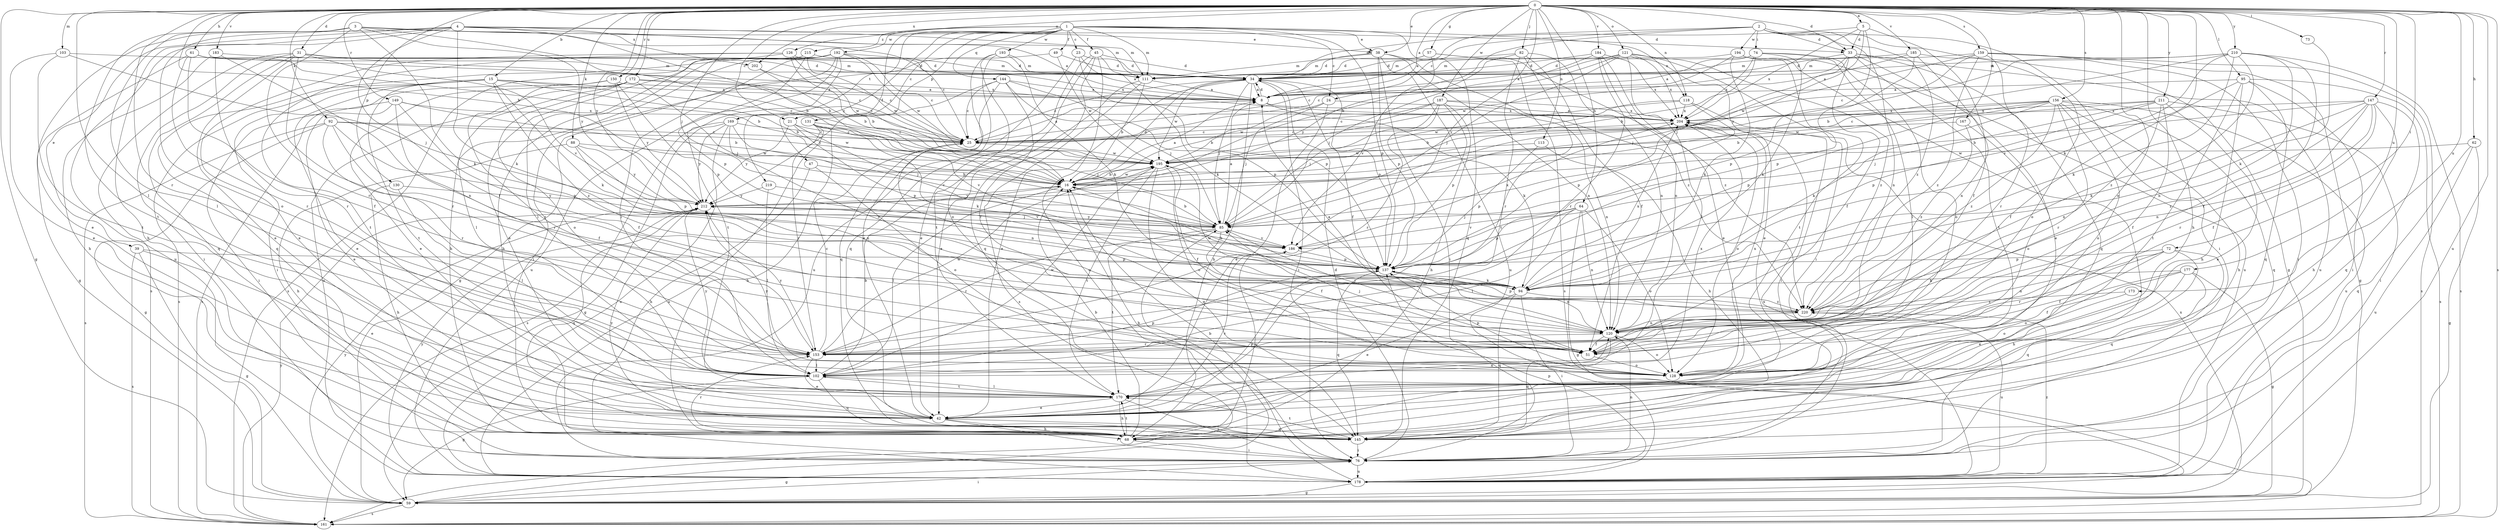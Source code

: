 strict digraph  {
0;
1;
2;
3;
4;
5;
8;
15;
16;
21;
23;
24;
25;
31;
33;
34;
38;
39;
42;
45;
47;
49;
51;
57;
59;
61;
62;
64;
68;
72;
73;
74;
76;
82;
85;
88;
92;
94;
95;
102;
103;
111;
113;
118;
120;
121;
126;
128;
130;
131;
137;
144;
145;
147;
149;
150;
153;
156;
159;
161;
167;
169;
170;
172;
173;
177;
178;
183;
184;
185;
186;
187;
192;
193;
194;
195;
202;
204;
210;
211;
212;
215;
219;
220;
0 -> 5  [label=a];
0 -> 8  [label=a];
0 -> 15  [label=b];
0 -> 16  [label=b];
0 -> 21  [label=c];
0 -> 31  [label=d];
0 -> 33  [label=d];
0 -> 38  [label=e];
0 -> 57  [label=g];
0 -> 59  [label=g];
0 -> 61  [label=h];
0 -> 62  [label=h];
0 -> 64  [label=h];
0 -> 68  [label=h];
0 -> 72  [label=i];
0 -> 73  [label=i];
0 -> 82  [label=j];
0 -> 85  [label=j];
0 -> 88  [label=k];
0 -> 92  [label=k];
0 -> 94  [label=k];
0 -> 95  [label=l];
0 -> 102  [label=l];
0 -> 103  [label=m];
0 -> 113  [label=n];
0 -> 118  [label=n];
0 -> 121  [label=o];
0 -> 126  [label=o];
0 -> 128  [label=o];
0 -> 130  [label=p];
0 -> 147  [label=r];
0 -> 149  [label=r];
0 -> 150  [label=r];
0 -> 153  [label=r];
0 -> 156  [label=s];
0 -> 159  [label=s];
0 -> 161  [label=s];
0 -> 167  [label=t];
0 -> 172  [label=u];
0 -> 173  [label=u];
0 -> 177  [label=u];
0 -> 178  [label=u];
0 -> 183  [label=v];
0 -> 184  [label=v];
0 -> 185  [label=v];
0 -> 186  [label=v];
0 -> 187  [label=w];
0 -> 202  [label=x];
0 -> 210  [label=y];
0 -> 211  [label=y];
0 -> 212  [label=y];
1 -> 21  [label=c];
1 -> 23  [label=c];
1 -> 24  [label=c];
1 -> 38  [label=e];
1 -> 45  [label=f];
1 -> 47  [label=f];
1 -> 49  [label=f];
1 -> 111  [label=m];
1 -> 118  [label=n];
1 -> 131  [label=p];
1 -> 137  [label=p];
1 -> 144  [label=q];
1 -> 145  [label=q];
1 -> 169  [label=t];
1 -> 192  [label=w];
1 -> 193  [label=w];
1 -> 215  [label=z];
1 -> 219  [label=z];
2 -> 8  [label=a];
2 -> 16  [label=b];
2 -> 24  [label=c];
2 -> 33  [label=d];
2 -> 59  [label=g];
2 -> 74  [label=i];
2 -> 76  [label=i];
2 -> 120  [label=n];
2 -> 194  [label=w];
2 -> 220  [label=z];
3 -> 16  [label=b];
3 -> 25  [label=c];
3 -> 33  [label=d];
3 -> 94  [label=k];
3 -> 102  [label=l];
3 -> 111  [label=m];
3 -> 128  [label=o];
3 -> 153  [label=r];
3 -> 170  [label=t];
3 -> 212  [label=y];
4 -> 8  [label=a];
4 -> 16  [label=b];
4 -> 38  [label=e];
4 -> 39  [label=e];
4 -> 42  [label=e];
4 -> 51  [label=f];
4 -> 68  [label=h];
4 -> 94  [label=k];
4 -> 111  [label=m];
4 -> 178  [label=u];
4 -> 202  [label=x];
5 -> 33  [label=d];
5 -> 34  [label=d];
5 -> 51  [label=f];
5 -> 85  [label=j];
5 -> 204  [label=x];
5 -> 212  [label=y];
8 -> 34  [label=d];
8 -> 94  [label=k];
8 -> 204  [label=x];
15 -> 8  [label=a];
15 -> 16  [label=b];
15 -> 25  [label=c];
15 -> 42  [label=e];
15 -> 76  [label=i];
15 -> 94  [label=k];
15 -> 161  [label=s];
15 -> 170  [label=t];
15 -> 220  [label=z];
16 -> 8  [label=a];
16 -> 34  [label=d];
16 -> 102  [label=l];
16 -> 195  [label=w];
16 -> 212  [label=y];
21 -> 25  [label=c];
21 -> 85  [label=j];
21 -> 137  [label=p];
21 -> 212  [label=y];
23 -> 8  [label=a];
23 -> 34  [label=d];
23 -> 137  [label=p];
23 -> 178  [label=u];
24 -> 42  [label=e];
24 -> 85  [label=j];
24 -> 195  [label=w];
24 -> 204  [label=x];
25 -> 8  [label=a];
25 -> 120  [label=n];
25 -> 195  [label=w];
31 -> 25  [label=c];
31 -> 42  [label=e];
31 -> 76  [label=i];
31 -> 111  [label=m];
31 -> 145  [label=q];
31 -> 153  [label=r];
31 -> 161  [label=s];
31 -> 186  [label=v];
33 -> 34  [label=d];
33 -> 42  [label=e];
33 -> 51  [label=f];
33 -> 85  [label=j];
33 -> 145  [label=q];
33 -> 170  [label=t];
33 -> 178  [label=u];
33 -> 195  [label=w];
34 -> 8  [label=a];
34 -> 25  [label=c];
34 -> 42  [label=e];
34 -> 51  [label=f];
34 -> 68  [label=h];
34 -> 76  [label=i];
34 -> 85  [label=j];
34 -> 137  [label=p];
34 -> 195  [label=w];
38 -> 34  [label=d];
38 -> 76  [label=i];
38 -> 111  [label=m];
38 -> 120  [label=n];
38 -> 137  [label=p];
38 -> 178  [label=u];
38 -> 220  [label=z];
39 -> 42  [label=e];
39 -> 59  [label=g];
39 -> 137  [label=p];
39 -> 161  [label=s];
42 -> 68  [label=h];
42 -> 76  [label=i];
42 -> 137  [label=p];
42 -> 145  [label=q];
42 -> 186  [label=v];
45 -> 34  [label=d];
45 -> 42  [label=e];
45 -> 94  [label=k];
45 -> 145  [label=q];
45 -> 170  [label=t];
45 -> 178  [label=u];
47 -> 16  [label=b];
47 -> 68  [label=h];
47 -> 128  [label=o];
49 -> 34  [label=d];
49 -> 68  [label=h];
49 -> 195  [label=w];
51 -> 85  [label=j];
51 -> 128  [label=o];
57 -> 34  [label=d];
57 -> 111  [label=m];
57 -> 161  [label=s];
57 -> 186  [label=v];
57 -> 220  [label=z];
59 -> 76  [label=i];
59 -> 85  [label=j];
59 -> 161  [label=s];
59 -> 204  [label=x];
59 -> 212  [label=y];
61 -> 16  [label=b];
61 -> 51  [label=f];
61 -> 59  [label=g];
61 -> 111  [label=m];
61 -> 153  [label=r];
61 -> 204  [label=x];
62 -> 59  [label=g];
62 -> 145  [label=q];
62 -> 178  [label=u];
62 -> 195  [label=w];
64 -> 59  [label=g];
64 -> 85  [label=j];
64 -> 102  [label=l];
64 -> 120  [label=n];
64 -> 128  [label=o];
64 -> 137  [label=p];
64 -> 186  [label=v];
68 -> 16  [label=b];
68 -> 76  [label=i];
68 -> 153  [label=r];
68 -> 170  [label=t];
68 -> 186  [label=v];
72 -> 51  [label=f];
72 -> 68  [label=h];
72 -> 120  [label=n];
72 -> 137  [label=p];
72 -> 145  [label=q];
72 -> 153  [label=r];
73 -> 94  [label=k];
74 -> 8  [label=a];
74 -> 16  [label=b];
74 -> 94  [label=k];
74 -> 102  [label=l];
74 -> 111  [label=m];
74 -> 128  [label=o];
74 -> 204  [label=x];
76 -> 16  [label=b];
76 -> 34  [label=d];
76 -> 59  [label=g];
76 -> 120  [label=n];
76 -> 178  [label=u];
82 -> 34  [label=d];
82 -> 51  [label=f];
82 -> 120  [label=n];
82 -> 153  [label=r];
82 -> 170  [label=t];
82 -> 212  [label=y];
85 -> 8  [label=a];
85 -> 16  [label=b];
85 -> 51  [label=f];
85 -> 153  [label=r];
85 -> 170  [label=t];
85 -> 186  [label=v];
85 -> 212  [label=y];
88 -> 68  [label=h];
88 -> 120  [label=n];
88 -> 137  [label=p];
88 -> 195  [label=w];
88 -> 212  [label=y];
92 -> 25  [label=c];
92 -> 51  [label=f];
92 -> 59  [label=g];
92 -> 137  [label=p];
92 -> 153  [label=r];
92 -> 161  [label=s];
92 -> 195  [label=w];
94 -> 16  [label=b];
94 -> 42  [label=e];
94 -> 76  [label=i];
94 -> 145  [label=q];
94 -> 204  [label=x];
94 -> 220  [label=z];
95 -> 8  [label=a];
95 -> 51  [label=f];
95 -> 68  [label=h];
95 -> 76  [label=i];
95 -> 145  [label=q];
95 -> 161  [label=s];
95 -> 170  [label=t];
102 -> 16  [label=b];
102 -> 59  [label=g];
102 -> 137  [label=p];
102 -> 145  [label=q];
102 -> 170  [label=t];
102 -> 195  [label=w];
102 -> 204  [label=x];
102 -> 212  [label=y];
103 -> 34  [label=d];
103 -> 42  [label=e];
103 -> 85  [label=j];
103 -> 170  [label=t];
111 -> 8  [label=a];
111 -> 16  [label=b];
111 -> 42  [label=e];
111 -> 161  [label=s];
113 -> 68  [label=h];
113 -> 137  [label=p];
113 -> 195  [label=w];
118 -> 16  [label=b];
118 -> 76  [label=i];
118 -> 137  [label=p];
118 -> 195  [label=w];
118 -> 204  [label=x];
120 -> 8  [label=a];
120 -> 51  [label=f];
120 -> 85  [label=j];
120 -> 128  [label=o];
120 -> 145  [label=q];
120 -> 153  [label=r];
121 -> 8  [label=a];
121 -> 25  [label=c];
121 -> 34  [label=d];
121 -> 42  [label=e];
121 -> 76  [label=i];
121 -> 85  [label=j];
121 -> 102  [label=l];
121 -> 204  [label=x];
121 -> 220  [label=z];
126 -> 16  [label=b];
126 -> 34  [label=d];
126 -> 42  [label=e];
126 -> 145  [label=q];
126 -> 170  [label=t];
126 -> 195  [label=w];
126 -> 204  [label=x];
128 -> 137  [label=p];
128 -> 204  [label=x];
128 -> 212  [label=y];
130 -> 68  [label=h];
130 -> 102  [label=l];
130 -> 212  [label=y];
131 -> 25  [label=c];
131 -> 68  [label=h];
131 -> 85  [label=j];
131 -> 94  [label=k];
131 -> 153  [label=r];
131 -> 178  [label=u];
131 -> 186  [label=v];
137 -> 94  [label=k];
137 -> 120  [label=n];
137 -> 145  [label=q];
144 -> 8  [label=a];
144 -> 25  [label=c];
144 -> 51  [label=f];
144 -> 85  [label=j];
144 -> 137  [label=p];
144 -> 145  [label=q];
144 -> 212  [label=y];
145 -> 76  [label=i];
145 -> 170  [label=t];
145 -> 212  [label=y];
147 -> 16  [label=b];
147 -> 51  [label=f];
147 -> 68  [label=h];
147 -> 94  [label=k];
147 -> 120  [label=n];
147 -> 145  [label=q];
147 -> 153  [label=r];
147 -> 204  [label=x];
147 -> 220  [label=z];
149 -> 16  [label=b];
149 -> 42  [label=e];
149 -> 51  [label=f];
149 -> 76  [label=i];
149 -> 153  [label=r];
149 -> 204  [label=x];
150 -> 8  [label=a];
150 -> 137  [label=p];
150 -> 153  [label=r];
150 -> 161  [label=s];
150 -> 212  [label=y];
153 -> 25  [label=c];
153 -> 42  [label=e];
153 -> 102  [label=l];
153 -> 195  [label=w];
153 -> 212  [label=y];
156 -> 16  [label=b];
156 -> 25  [label=c];
156 -> 68  [label=h];
156 -> 94  [label=k];
156 -> 128  [label=o];
156 -> 137  [label=p];
156 -> 145  [label=q];
156 -> 153  [label=r];
156 -> 178  [label=u];
156 -> 204  [label=x];
156 -> 220  [label=z];
159 -> 59  [label=g];
159 -> 76  [label=i];
159 -> 111  [label=m];
159 -> 137  [label=p];
159 -> 153  [label=r];
159 -> 161  [label=s];
159 -> 195  [label=w];
159 -> 220  [label=z];
161 -> 212  [label=y];
167 -> 25  [label=c];
167 -> 128  [label=o];
167 -> 220  [label=z];
169 -> 25  [label=c];
169 -> 59  [label=g];
169 -> 161  [label=s];
169 -> 178  [label=u];
169 -> 186  [label=v];
169 -> 212  [label=y];
169 -> 220  [label=z];
170 -> 42  [label=e];
170 -> 68  [label=h];
170 -> 76  [label=i];
170 -> 102  [label=l];
170 -> 120  [label=n];
172 -> 8  [label=a];
172 -> 25  [label=c];
172 -> 42  [label=e];
172 -> 85  [label=j];
172 -> 102  [label=l];
172 -> 128  [label=o];
172 -> 178  [label=u];
173 -> 128  [label=o];
173 -> 220  [label=z];
177 -> 42  [label=e];
177 -> 51  [label=f];
177 -> 59  [label=g];
177 -> 94  [label=k];
177 -> 128  [label=o];
177 -> 145  [label=q];
178 -> 16  [label=b];
178 -> 59  [label=g];
178 -> 137  [label=p];
178 -> 204  [label=x];
178 -> 212  [label=y];
178 -> 220  [label=z];
183 -> 34  [label=d];
183 -> 68  [label=h];
183 -> 120  [label=n];
183 -> 153  [label=r];
184 -> 34  [label=d];
184 -> 42  [label=e];
184 -> 85  [label=j];
184 -> 120  [label=n];
184 -> 153  [label=r];
184 -> 204  [label=x];
185 -> 8  [label=a];
185 -> 111  [label=m];
185 -> 120  [label=n];
185 -> 128  [label=o];
185 -> 137  [label=p];
186 -> 137  [label=p];
186 -> 204  [label=x];
187 -> 16  [label=b];
187 -> 25  [label=c];
187 -> 68  [label=h];
187 -> 85  [label=j];
187 -> 120  [label=n];
187 -> 137  [label=p];
187 -> 153  [label=r];
187 -> 204  [label=x];
192 -> 25  [label=c];
192 -> 42  [label=e];
192 -> 59  [label=g];
192 -> 68  [label=h];
192 -> 76  [label=i];
192 -> 102  [label=l];
192 -> 111  [label=m];
192 -> 170  [label=t];
192 -> 178  [label=u];
192 -> 195  [label=w];
193 -> 42  [label=e];
193 -> 94  [label=k];
193 -> 111  [label=m];
193 -> 128  [label=o];
193 -> 145  [label=q];
194 -> 25  [label=c];
194 -> 76  [label=i];
194 -> 94  [label=k];
194 -> 111  [label=m];
194 -> 170  [label=t];
194 -> 178  [label=u];
195 -> 16  [label=b];
195 -> 51  [label=f];
195 -> 128  [label=o];
195 -> 145  [label=q];
195 -> 170  [label=t];
202 -> 16  [label=b];
202 -> 25  [label=c];
204 -> 25  [label=c];
204 -> 128  [label=o];
210 -> 16  [label=b];
210 -> 25  [label=c];
210 -> 51  [label=f];
210 -> 94  [label=k];
210 -> 111  [label=m];
210 -> 120  [label=n];
210 -> 161  [label=s];
210 -> 186  [label=v];
210 -> 220  [label=z];
211 -> 42  [label=e];
211 -> 51  [label=f];
211 -> 76  [label=i];
211 -> 85  [label=j];
211 -> 120  [label=n];
211 -> 137  [label=p];
211 -> 195  [label=w];
211 -> 204  [label=x];
212 -> 85  [label=j];
212 -> 145  [label=q];
215 -> 34  [label=d];
215 -> 102  [label=l];
215 -> 137  [label=p];
215 -> 161  [label=s];
215 -> 195  [label=w];
219 -> 102  [label=l];
219 -> 186  [label=v];
219 -> 212  [label=y];
220 -> 120  [label=n];
220 -> 137  [label=p];
220 -> 178  [label=u];
220 -> 195  [label=w];
}
